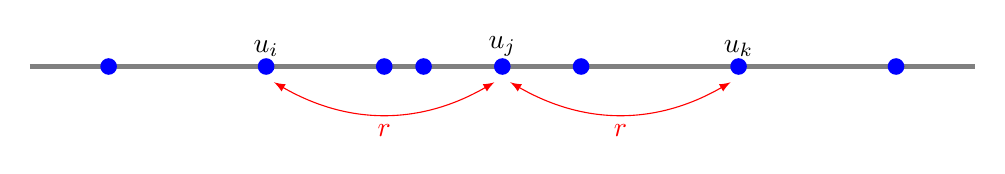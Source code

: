 \begin{tikzpicture}

\draw[ultra thick,gray] (-1,0) -- (11,0);

\foreach \x in {0,2,5,8,6,4,3.5,10}{
  \fill[blue] (\x,0) circle (3pt);
%  \node[above] at (2^\x,0) {$u_\x$};
}

\draw[<->,>=latex,red] (2+0.1,-0.2) to[bend right]node[midway, below]{$r$} ++(3-0.2,0) ;
\draw[<->,>=latex,red] (5+0.1,-0.2) to[bend right]node[midway, below]{$r$} ++(3-0.2,0) ;


  \node[above] at (2,0) {$u_i$};
  \node[above] at (5,0) {$u_j$};
  \node[above] at (8,0) {$u_k$};

\end{tikzpicture}
